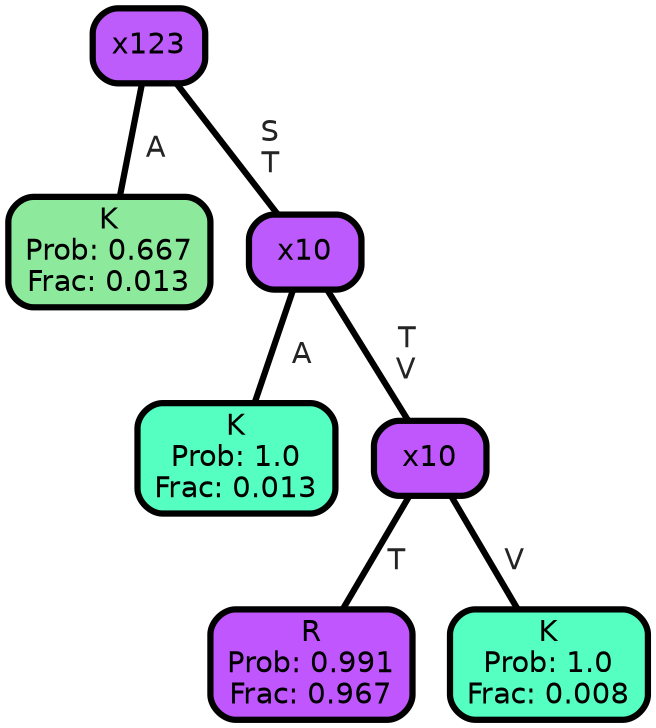 graph Tree {
node [shape=box, style="filled, rounded",color="black",penwidth="3",fontcolor="black",                 fontname=helvetica] ;
graph [ranksep="0 equally", splines=straight,                 bgcolor=transparent, dpi=200] ;
edge [fontname=helvetica, fontweight=bold,fontcolor=grey14,color=black] ;
0 [label="K
Prob: 0.667
Frac: 0.013", fillcolor="#8dea9d"] ;
1 [label="x123", fillcolor="#bd5bfb"] ;
2 [label="K
Prob: 1.0
Frac: 0.013", fillcolor="#55ffc1"] ;
3 [label="x10", fillcolor="#bd5afd"] ;
4 [label="R
Prob: 0.991
Frac: 0.967", fillcolor="#c056fe"] ;
5 [label="x10", fillcolor="#bf57fd"] ;
6 [label="K
Prob: 1.0
Frac: 0.008", fillcolor="#55ffc1"] ;
1 -- 0 [label=" A",penwidth=3] ;
1 -- 3 [label=" S\n T",penwidth=3] ;
3 -- 2 [label=" A",penwidth=3] ;
3 -- 5 [label=" T\n V",penwidth=3] ;
5 -- 4 [label=" T",penwidth=3] ;
5 -- 6 [label=" V",penwidth=3] ;
{rank = same;}}